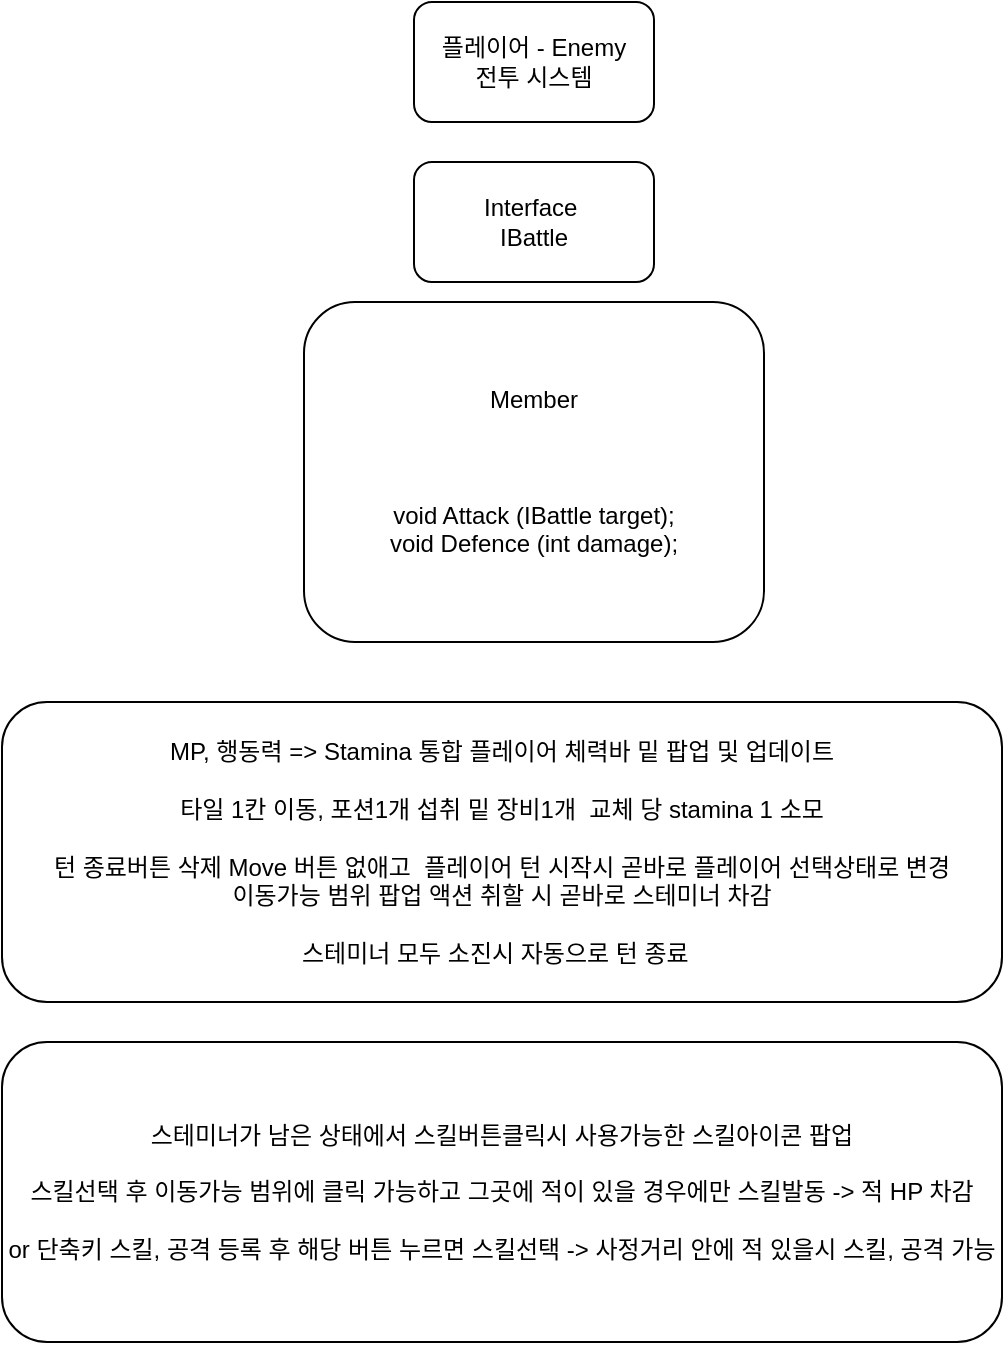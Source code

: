<mxfile version="21.6.5" type="device">
  <diagram name="페이지-1" id="Y0iXRkvAM-1YV0ZKi8Jv">
    <mxGraphModel dx="1418" dy="828" grid="1" gridSize="10" guides="1" tooltips="1" connect="1" arrows="1" fold="1" page="1" pageScale="1" pageWidth="827" pageHeight="1169" math="0" shadow="0">
      <root>
        <mxCell id="0" />
        <mxCell id="1" parent="0" />
        <mxCell id="s7bNv4TcrWVHtnhIlflD-1" value="플레이어 - Enemy&lt;br&gt;전투 시스템" style="rounded=1;whiteSpace=wrap;html=1;" parent="1" vertex="1">
          <mxGeometry x="370" y="160" width="120" height="60" as="geometry" />
        </mxCell>
        <mxCell id="s7bNv4TcrWVHtnhIlflD-2" value="Interface&amp;nbsp;&lt;br&gt;IBattle" style="rounded=1;whiteSpace=wrap;html=1;" parent="1" vertex="1">
          <mxGeometry x="370" y="240" width="120" height="60" as="geometry" />
        </mxCell>
        <mxCell id="s7bNv4TcrWVHtnhIlflD-3" value="Member&lt;br&gt;&lt;br&gt;&lt;br&gt;&lt;br&gt;void Attack (IBattle target);&lt;br&gt;void Defence (int damage);" style="rounded=1;whiteSpace=wrap;html=1;" parent="1" vertex="1">
          <mxGeometry x="315" y="310" width="230" height="170" as="geometry" />
        </mxCell>
        <mxCell id="45RLXIeBVYZl5fLTn_qE-1" value="MP, 행동력 =&amp;gt; Stamina 통합 플레이어 체력바 밑 팝업 및 업데이트&lt;br&gt;&lt;br&gt;타일 1칸 이동, 포션1개 섭취 밑 장비1개&amp;nbsp; 교체 당 stamina 1 소모&lt;br&gt;&lt;br&gt;턴 종료버튼 삭제 Move 버튼 없애고&amp;nbsp; 플레이어 턴 시작시 곧바로 플레이어 선택상태로 변경&lt;br&gt;이동가능 범위 팝업 액션 취할 시 곧바로 스테미너 차감&lt;br&gt;&lt;br&gt;스테미너 모두 소진시 자동으로 턴 종료&amp;nbsp;&amp;nbsp;" style="rounded=1;whiteSpace=wrap;html=1;" vertex="1" parent="1">
          <mxGeometry x="164" y="510" width="500" height="150" as="geometry" />
        </mxCell>
        <mxCell id="45RLXIeBVYZl5fLTn_qE-2" value="스테미너가 남은 상태에서 스킬버튼클릭시 사용가능한 스킬아이콘 팝업&lt;br&gt;&lt;br&gt;스킬선택 후 이동가능 범위에 클릭 가능하고 그곳에 적이 있을 경우에만 스킬발동 -&amp;gt; 적 HP 차감&lt;br&gt;&lt;br&gt;or 단축키 스킬, 공격 등록 후 해당 버튼 누르면 스킬선택 -&amp;gt; 사정거리 안에 적 있을시 스킬, 공격 가능" style="rounded=1;whiteSpace=wrap;html=1;" vertex="1" parent="1">
          <mxGeometry x="164" y="680" width="500" height="150" as="geometry" />
        </mxCell>
      </root>
    </mxGraphModel>
  </diagram>
</mxfile>
